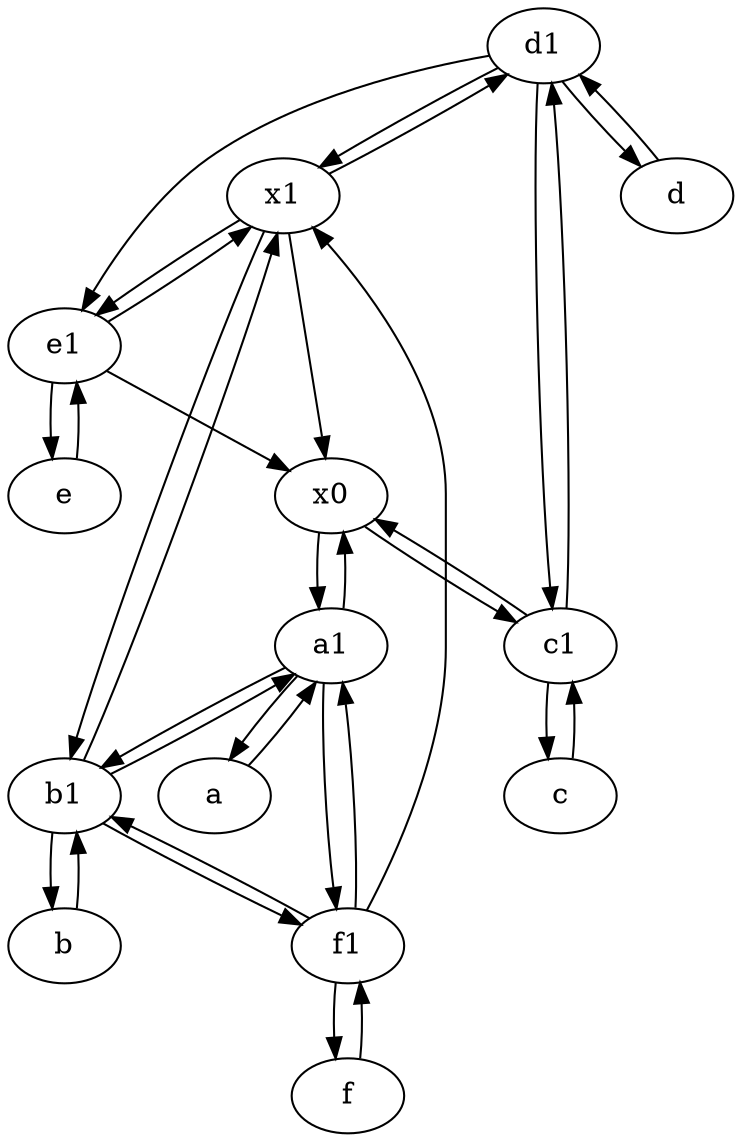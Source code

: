digraph  {
	d1 [pos="25,30!"];
	a1 [pos="40,15!"];
	x1;
	b [pos="50,20!"];
	c1 [pos="30,15!"];
	e1 [pos="25,45!"];
	e [pos="30,50!"];
	f [pos="15,45!"];
	b1 [pos="45,20!"];
	d [pos="20,30!"];
	a [pos="40,10!"];
	x0;
	c [pos="20,10!"];
	f1;
	d1 -> x1;
	a1 -> f1;
	f1 -> f;
	d1 -> e1;
	c1 -> c;
	f1 -> a1;
	f1 -> x1;
	c1 -> d1;
	e1 -> e;
	b1 -> f1;
	e -> e1;
	d1 -> d;
	f1 -> b1;
	x1 -> d1;
	e1 -> x0;
	a1 -> b1;
	b1 -> x1;
	b1 -> a1;
	x1 -> b1;
	a1 -> a;
	b1 -> b;
	x0 -> c1;
	x1 -> e1;
	x0 -> a1;
	d -> d1;
	c1 -> x0;
	c -> c1;
	f -> f1;
	a1 -> x0;
	x1 -> x0;
	d1 -> c1;
	e1 -> x1;
	a -> a1;
	b -> b1;

	}
